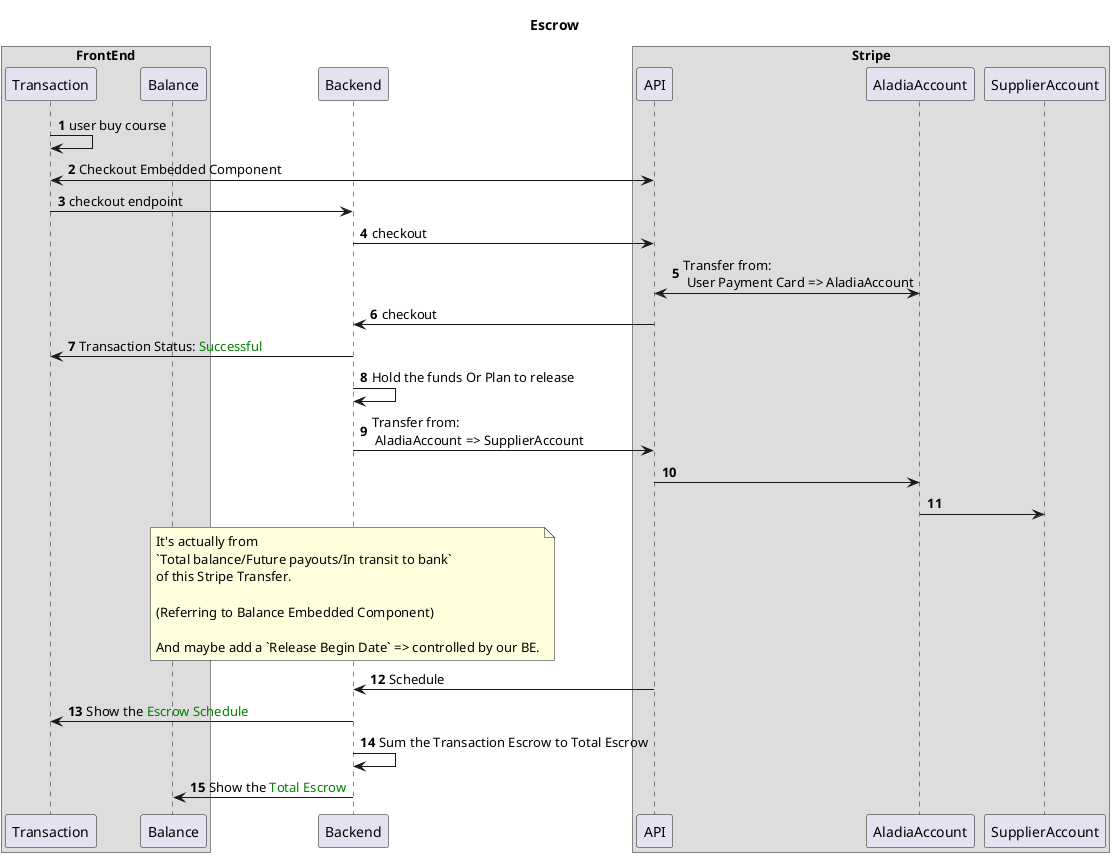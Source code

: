 @startuml
title "Escrow"

box FrontEnd
participant Transaction
participant Balance
end box

participant Backend

' participant UserPaymentCard

box Stripe
participant API
participant AladiaAccount
participant SupplierAccount
end box

autonumber
Transaction -> Transaction: user buy course
Transaction <-> API: Checkout Embedded Component
Transaction -> Backend: checkout endpoint
Backend -> API: checkout
API <-> AladiaAccount: Transfer from: \n User Payment Card => AladiaAccount
Backend <- API: checkout
Transaction <- Backend: Transaction Status: <color green>Successful</color>
Backend -> Backend: Hold the funds Or Plan to release
Backend -> API: Transfer from: \n AladiaAccount => SupplierAccount
API -> AladiaAccount
AladiaAccount -> SupplierAccount
note over Backend
It's actually from
`Total balance/Future payouts/In transit to bank`
of this Stripe Transfer.

(Referring to Balance Embedded Component) 

And maybe add a `Release Begin Date` => controlled by our BE.
end note
Backend <- API: Schedule
Backend -> Transaction: Show the <color green>Escrow Schedule</color>

Backend -> Backend: Sum the Transaction Escrow to Total Escrow
Backend -> Balance: Show the <color green>Total Escrow</color>
@enduml
